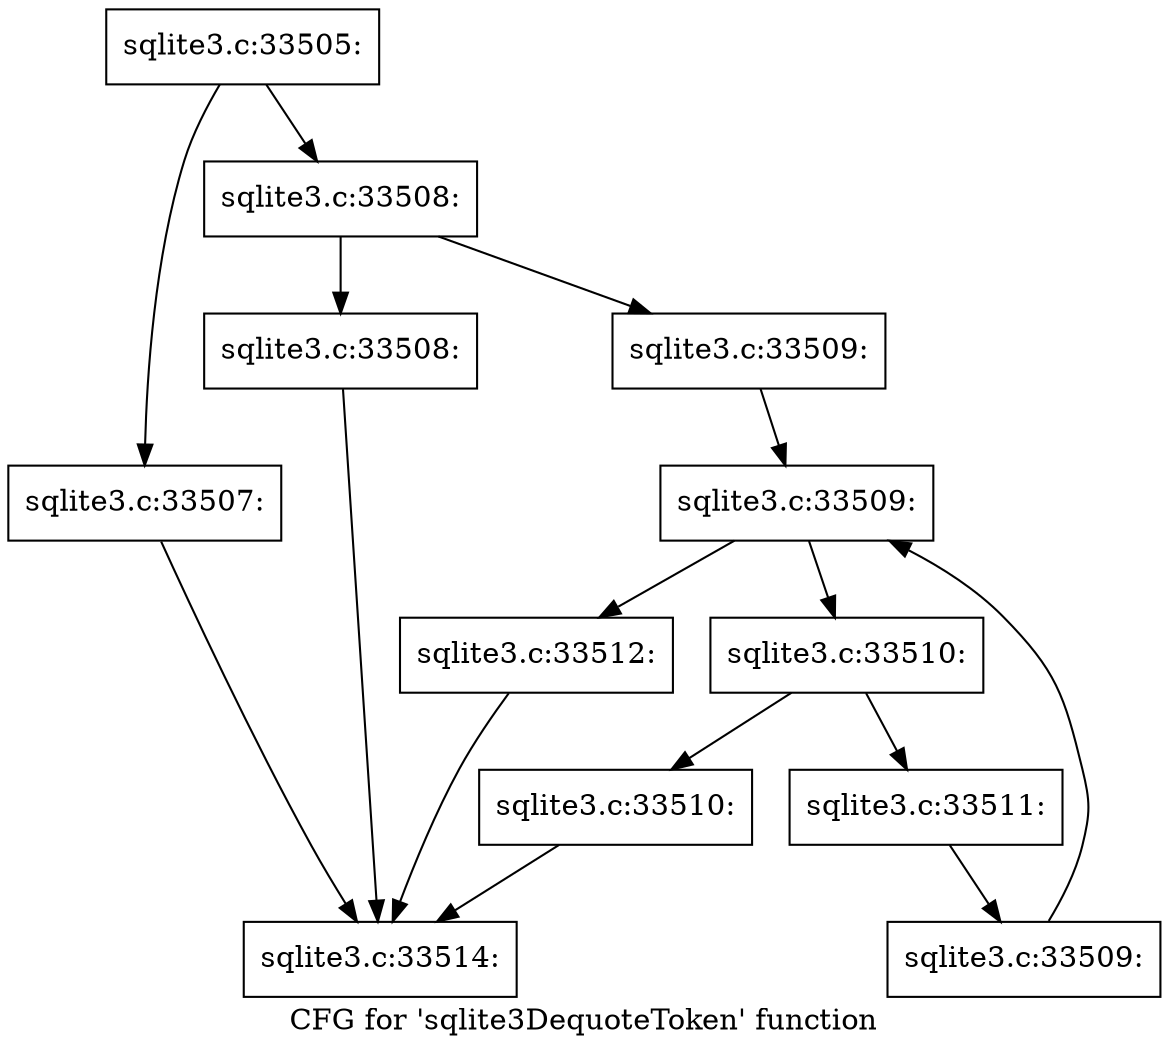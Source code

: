 digraph "CFG for 'sqlite3DequoteToken' function" {
	label="CFG for 'sqlite3DequoteToken' function";

	Node0x55c0f90b57d0 [shape=record,label="{sqlite3.c:33505:}"];
	Node0x55c0f90b57d0 -> Node0x55c0f80b70d0;
	Node0x55c0f90b57d0 -> Node0x55c0f80b6f80;
	Node0x55c0f80b70d0 [shape=record,label="{sqlite3.c:33507:}"];
	Node0x55c0f80b70d0 -> Node0x55c0f90b59c0;
	Node0x55c0f80b6f80 [shape=record,label="{sqlite3.c:33508:}"];
	Node0x55c0f80b6f80 -> Node0x55c0f90dba40;
	Node0x55c0f80b6f80 -> Node0x55c0f90db9f0;
	Node0x55c0f90db9f0 [shape=record,label="{sqlite3.c:33508:}"];
	Node0x55c0f90db9f0 -> Node0x55c0f90b59c0;
	Node0x55c0f90dba40 [shape=record,label="{sqlite3.c:33509:}"];
	Node0x55c0f90dba40 -> Node0x55c0f90dc390;
	Node0x55c0f90dc390 [shape=record,label="{sqlite3.c:33509:}"];
	Node0x55c0f90dc390 -> Node0x55c0f90dc5b0;
	Node0x55c0f90dc390 -> Node0x55c0f90dc1e0;
	Node0x55c0f90dc5b0 [shape=record,label="{sqlite3.c:33510:}"];
	Node0x55c0f90dc5b0 -> Node0x55c0f90dcc80;
	Node0x55c0f90dc5b0 -> Node0x55c0f90dccd0;
	Node0x55c0f90dcc80 [shape=record,label="{sqlite3.c:33510:}"];
	Node0x55c0f90dcc80 -> Node0x55c0f90b59c0;
	Node0x55c0f90dccd0 [shape=record,label="{sqlite3.c:33511:}"];
	Node0x55c0f90dccd0 -> Node0x55c0f90dc520;
	Node0x55c0f90dc520 [shape=record,label="{sqlite3.c:33509:}"];
	Node0x55c0f90dc520 -> Node0x55c0f90dc390;
	Node0x55c0f90dc1e0 [shape=record,label="{sqlite3.c:33512:}"];
	Node0x55c0f90dc1e0 -> Node0x55c0f90b59c0;
	Node0x55c0f90b59c0 [shape=record,label="{sqlite3.c:33514:}"];
}
